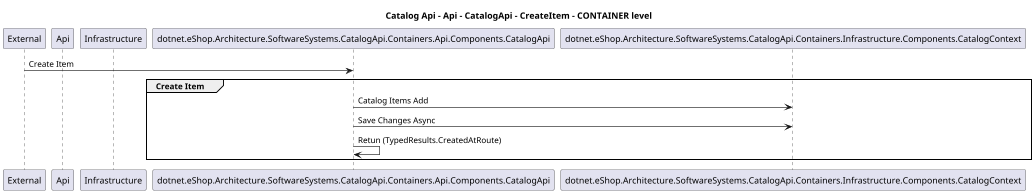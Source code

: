 @startuml
skinparam dpi 60

title Catalog Api - Api - CatalogApi - CreateItem - CONTAINER level

participant "External" as C4InterFlow.Utils.ExternalSystem
participant "Api" as dotnet.eShop.Architecture.SoftwareSystems.CatalogApi.Containers.Api
participant "Infrastructure" as dotnet.eShop.Architecture.SoftwareSystems.CatalogApi.Containers.Infrastructure

C4InterFlow.Utils.ExternalSystem -> dotnet.eShop.Architecture.SoftwareSystems.CatalogApi.Containers.Api.Components.CatalogApi : Create Item
group Create Item
dotnet.eShop.Architecture.SoftwareSystems.CatalogApi.Containers.Api.Components.CatalogApi -> dotnet.eShop.Architecture.SoftwareSystems.CatalogApi.Containers.Infrastructure.Components.CatalogContext : Catalog Items Add
dotnet.eShop.Architecture.SoftwareSystems.CatalogApi.Containers.Api.Components.CatalogApi -> dotnet.eShop.Architecture.SoftwareSystems.CatalogApi.Containers.Infrastructure.Components.CatalogContext : Save Changes Async
dotnet.eShop.Architecture.SoftwareSystems.CatalogApi.Containers.Api.Components.CatalogApi -> dotnet.eShop.Architecture.SoftwareSystems.CatalogApi.Containers.Api.Components.CatalogApi : Retun (TypedResults.CreatedAtRoute)
end


@enduml
